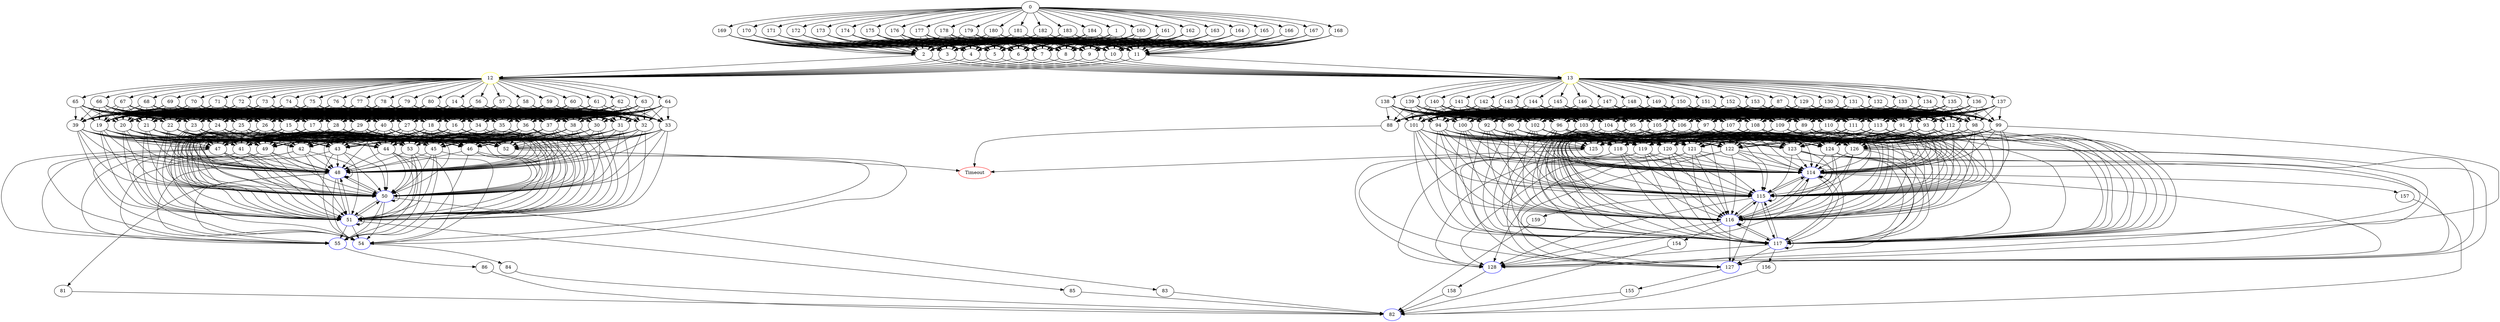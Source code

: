 digraph G {
	0 -> 1;
	0 -> 160;
	0 -> 161;
	0 -> 162;
	0 -> 163;
	0 -> 164;
	0 -> 165;
	0 -> 166;
	0 -> 167;
	0 -> 168;
	0 -> 169;
	0 -> 170;
	0 -> 171;
	0 -> 172;
	0 -> 173;
	0 -> 174;
	0 -> 175;
	0 -> 176;
	0 -> 177;
	0 -> 178;
	0 -> 179;
	0 -> 180;
	0 -> 181;
	0 -> 182;
	0 -> 183;
	0 -> 184;
	1 -> 2;
	1 -> 3;
	1 -> 4;
	1 -> 5;
	1 -> 6;
	1 -> 7;
	1 -> 8;
	1 -> 9;
	1 -> 10;
	1 -> 11;
	2 -> "12";
12 [color=yellow];
	2 -> "13";
13 [color=yellow];
	3 -> "12";
12 [color=yellow];
	3 -> "13";
13 [color=yellow];
	4 -> "12";
12 [color=yellow];
	4 -> "13";
13 [color=yellow];
	5 -> "12";
12 [color=yellow];
	5 -> "13";
13 [color=yellow];
	6 -> "12";
12 [color=yellow];
	6 -> "13";
13 [color=yellow];
	7 -> "12";
12 [color=yellow];
	7 -> "13";
13 [color=yellow];
	8 -> "12";
12 [color=yellow];
	8 -> "13";
13 [color=yellow];
	9 -> "12";
12 [color=yellow];
	9 -> "13";
13 [color=yellow];
	10 -> "12";
12 [color=yellow];
	10 -> "13";
13 [color=yellow];
	11 -> "12";
12 [color=yellow];
	11 -> "13";
13 [color=yellow];
	12 -> 14;
	12 -> 56;
	12 -> 57;
	12 -> 58;
	12 -> 59;
	12 -> 60;
	12 -> 61;
	12 -> 62;
	12 -> 63;
	12 -> 64;
	12 -> 65;
	12 -> 66;
	12 -> 67;
	12 -> 68;
	12 -> 69;
	12 -> 70;
	12 -> 71;
	12 -> 72;
	12 -> 73;
	12 -> 74;
	12 -> 75;
	12 -> 76;
	12 -> 77;
	12 -> 78;
	12 -> 79;
	12 -> 80;
	13 -> 87;
	13 -> 129;
	13 -> 130;
	13 -> 131;
	13 -> 132;
	13 -> 133;
	13 -> 134;
	13 -> 135;
	13 -> 136;
	13 -> 137;
	13 -> 138;
	13 -> 139;
	13 -> 140;
	13 -> 141;
	13 -> 142;
	13 -> 143;
	13 -> 144;
	13 -> 145;
	13 -> 146;
	13 -> 147;
	13 -> 148;
	13 -> 149;
	13 -> 150;
	13 -> 151;
	13 -> 152;
	13 -> 153;
	14 -> 15;
	14 -> 16;
	14 -> 17;
	14 -> 18;
	14 -> 19;
	14 -> 20;
	14 -> 21;
	14 -> 22;
	14 -> 23;
	14 -> 24;
	14 -> 25;
	14 -> 26;
	14 -> 27;
	14 -> 28;
	14 -> 29;
	14 -> 30;
	14 -> 31;
	14 -> 32;
	14 -> 33;
	14 -> 34;
	14 -> 35;
	14 -> 36;
	14 -> 37;
	14 -> 38;
	14 -> 39;
	14 -> 40;
	15 -> 41;
	15 -> 42;
	15 -> 43;
	15 -> 44;
	15 -> 45;
	15 -> 46;
	15 -> 47;
	15 -> "48";
48 [color=blue];
	15 -> 49;
	15 -> "50";
50 [color=blue];
	15 -> "51";
51 [color=blue];
	15 -> 52;
	15 -> 53;
	16 -> 41;
	16 -> 42;
	16 -> 43;
	16 -> 44;
	16 -> 45;
	16 -> 46;
	16 -> 47;
	16 -> "48";
48 [color=blue];
	16 -> 49;
	16 -> "50";
50 [color=blue];
	16 -> "51";
51 [color=blue];
	16 -> 52;
	16 -> 53;
	17 -> 41;
	17 -> 42;
	17 -> 43;
	17 -> 44;
	17 -> 45;
	17 -> 46;
	17 -> 47;
	17 -> "48";
48 [color=blue];
	17 -> 49;
	17 -> "50";
50 [color=blue];
	17 -> "51";
51 [color=blue];
	17 -> 52;
	17 -> 53;
	18 -> 41;
	18 -> 42;
	18 -> 43;
	18 -> 44;
	18 -> 45;
	18 -> 46;
	18 -> 47;
	18 -> "48";
48 [color=blue];
	18 -> 49;
	18 -> "50";
50 [color=blue];
	18 -> "51";
51 [color=blue];
	18 -> 52;
	18 -> 53;
	19 -> 41;
	19 -> 42;
	19 -> 43;
	19 -> 44;
	19 -> 45;
	19 -> 46;
	19 -> 47;
	19 -> "48";
48 [color=blue];
	19 -> 49;
	19 -> "50";
50 [color=blue];
	19 -> "51";
51 [color=blue];
	19 -> 52;
	19 -> 53;
	20 -> 41;
	20 -> 42;
	20 -> 43;
	20 -> 44;
	20 -> 45;
	20 -> 46;
	20 -> 47;
	20 -> "48";
48 [color=blue];
	20 -> 49;
	20 -> "50";
50 [color=blue];
	20 -> "51";
51 [color=blue];
	20 -> 52;
	20 -> 53;
	21 -> 41;
	21 -> 42;
	21 -> 43;
	21 -> 44;
	21 -> 45;
	21 -> 46;
	21 -> 47;
	21 -> "48";
48 [color=blue];
	21 -> 49;
	21 -> "50";
50 [color=blue];
	21 -> "51";
51 [color=blue];
	21 -> 52;
	21 -> 53;
	22 -> 41;
	22 -> 42;
	22 -> 43;
	22 -> 44;
	22 -> 45;
	22 -> 46;
	22 -> 47;
	22 -> "48";
48 [color=blue];
	22 -> 49;
	22 -> "50";
50 [color=blue];
	22 -> "51";
51 [color=blue];
	22 -> 52;
	22 -> 53;
	23 -> 41;
	23 -> 42;
	23 -> 43;
	23 -> 44;
	23 -> 45;
	23 -> 46;
	23 -> 47;
	23 -> "48";
48 [color=blue];
	23 -> 49;
	23 -> "50";
50 [color=blue];
	23 -> "51";
51 [color=blue];
	23 -> 52;
	23 -> 53;
	24 -> 41;
	24 -> 42;
	24 -> 43;
	24 -> 44;
	24 -> 45;
	24 -> 46;
	24 -> 47;
	24 -> "48";
48 [color=blue];
	24 -> 49;
	24 -> "50";
50 [color=blue];
	24 -> "51";
51 [color=blue];
	24 -> 52;
	24 -> 53;
	25 -> 41;
	25 -> 42;
	25 -> 43;
	25 -> 44;
	25 -> 45;
	25 -> 46;
	25 -> 47;
	25 -> "48";
48 [color=blue];
	25 -> 49;
	25 -> "50";
50 [color=blue];
	25 -> "51";
51 [color=blue];
	25 -> 52;
	25 -> 53;
	26 -> 41;
	26 -> 42;
	26 -> 43;
	26 -> 44;
	26 -> 45;
	26 -> 46;
	26 -> 47;
	26 -> "48";
48 [color=blue];
	26 -> 49;
	26 -> "50";
50 [color=blue];
	26 -> "51";
51 [color=blue];
	26 -> 52;
	26 -> 53;
	27 -> 41;
	27 -> 42;
	27 -> 43;
	27 -> 44;
	27 -> 45;
	27 -> 46;
	27 -> 47;
	27 -> "48";
48 [color=blue];
	27 -> 49;
	27 -> "50";
50 [color=blue];
	27 -> "51";
51 [color=blue];
	27 -> 52;
	27 -> 53;
	28 -> 41;
	28 -> 42;
	28 -> 43;
	28 -> 44;
	28 -> 45;
	28 -> 46;
	28 -> 47;
	28 -> "48";
48 [color=blue];
	28 -> 49;
	28 -> "50";
50 [color=blue];
	28 -> "51";
51 [color=blue];
	28 -> 52;
	28 -> 53;
	29 -> 41;
	29 -> 42;
	29 -> 43;
	29 -> 44;
	29 -> 45;
	29 -> 46;
	29 -> 47;
	29 -> "48";
48 [color=blue];
	29 -> 49;
	29 -> "50";
50 [color=blue];
	29 -> "51";
51 [color=blue];
	29 -> 52;
	29 -> 53;
	30 -> 41;
	30 -> 42;
	30 -> 43;
	30 -> 44;
	30 -> 45;
	30 -> 46;
	30 -> 47;
	30 -> "48";
48 [color=blue];
	30 -> 49;
	30 -> "50";
50 [color=blue];
	30 -> "51";
51 [color=blue];
	30 -> 52;
	30 -> 53;
	31 -> 41;
	31 -> 42;
	31 -> 43;
	31 -> 44;
	31 -> 45;
	31 -> 46;
	31 -> 47;
	31 -> "48";
48 [color=blue];
	31 -> 49;
	31 -> "50";
50 [color=blue];
	31 -> "51";
51 [color=blue];
	31 -> 52;
	31 -> 53;
	32 -> 41;
	32 -> 42;
	32 -> 43;
	32 -> 44;
	32 -> 45;
	32 -> 46;
	32 -> 47;
	32 -> "48";
48 [color=blue];
	32 -> 49;
	32 -> "50";
50 [color=blue];
	32 -> "51";
51 [color=blue];
	32 -> 52;
	32 -> 53;
	33 -> 41;
	33 -> 42;
	33 -> 43;
	33 -> 44;
	33 -> 45;
	33 -> 46;
	33 -> 47;
	33 -> "48";
48 [color=blue];
	33 -> 49;
	33 -> "50";
50 [color=blue];
	33 -> "51";
51 [color=blue];
	33 -> 52;
	33 -> 53;
	34 -> 41;
	34 -> 42;
	34 -> 43;
	34 -> 44;
	34 -> 45;
	34 -> 46;
	34 -> 47;
	34 -> "48";
48 [color=blue];
	34 -> 49;
	34 -> "50";
50 [color=blue];
	34 -> "51";
51 [color=blue];
	34 -> 52;
	34 -> 53;
	35 -> 41;
	35 -> 42;
	35 -> 43;
	35 -> 44;
	35 -> 45;
	35 -> 46;
	35 -> 47;
	35 -> "48";
48 [color=blue];
	35 -> 49;
	35 -> "50";
50 [color=blue];
	35 -> "51";
51 [color=blue];
	35 -> 52;
	35 -> 53;
	36 -> 41;
	36 -> 42;
	36 -> 43;
	36 -> 44;
	36 -> 45;
	36 -> 46;
	36 -> 47;
	36 -> "48";
48 [color=blue];
	36 -> 49;
	36 -> "50";
50 [color=blue];
	36 -> "51";
51 [color=blue];
	36 -> 52;
	36 -> 53;
	37 -> 41;
	37 -> 42;
	37 -> 43;
	37 -> 44;
	37 -> 45;
	37 -> 46;
	37 -> 47;
	37 -> "48";
48 [color=blue];
	37 -> 49;
	37 -> "50";
50 [color=blue];
	37 -> "51";
51 [color=blue];
	37 -> 52;
	37 -> 53;
	38 -> 41;
	38 -> 42;
	38 -> 43;
	38 -> 44;
	38 -> 45;
	38 -> 46;
	38 -> 47;
	38 -> "48";
48 [color=blue];
	38 -> 49;
	38 -> "50";
50 [color=blue];
	38 -> "51";
51 [color=blue];
	38 -> 52;
	38 -> 53;
	39 -> 41;
	39 -> 42;
	39 -> 43;
	39 -> 44;
	39 -> 45;
	39 -> 46;
	39 -> 47;
	39 -> "48";
48 [color=blue];
	39 -> 49;
	39 -> "50";
50 [color=blue];
	39 -> "51";
51 [color=blue];
	39 -> 52;
	39 -> 53;
	40 -> 41;
	40 -> 42;
	40 -> 43;
	40 -> 44;
	40 -> 45;
	40 -> 46;
	40 -> 47;
	40 -> "48";
48 [color=blue];
	40 -> 49;
	40 -> "50";
50 [color=blue];
	40 -> "51";
51 [color=blue];
	40 -> 52;
	40 -> 53;
	41 -> "48";
48 [color=blue];
	41 -> "50";
50 [color=blue];
	41 -> "51";
51 [color=blue];
	41 -> "54";
54 [color=blue];
	41 -> "55";
55 [color=blue];
	42 -> "48";
48 [color=blue];
	42 -> "50";
50 [color=blue];
	42 -> "51";
51 [color=blue];
	42 -> "54";
54 [color=blue];
	42 -> "55";
55 [color=blue];
	43 -> "48";
48 [color=blue];
	43 -> "50";
50 [color=blue];
	43 -> "51";
51 [color=blue];
	43 -> "54";
54 [color=blue];
	43 -> "55";
55 [color=blue];
	44 -> "48";
48 [color=blue];
	44 -> "50";
50 [color=blue];
	44 -> "51";
51 [color=blue];
	44 -> "54";
54 [color=blue];
	44 -> "55";
55 [color=blue];
	45 -> "48";
48 [color=blue];
	45 -> "50";
50 [color=blue];
	45 -> "51";
51 [color=blue];
	45 -> "54";
54 [color=blue];
	45 -> "55";
55 [color=blue];
	46 -> "48";
48 [color=blue];
	46 -> "50";
50 [color=blue];
	46 -> "51";
51 [color=blue];
	46 -> "54";
54 [color=blue];
	46 -> "55";
55 [color=blue];
	47 -> "48";
48 [color=blue];
	47 -> "50";
50 [color=blue];
	47 -> "51";
51 [color=blue];
	47 -> "54";
54 [color=blue];
	47 -> "55";
55 [color=blue];
	48 -> "48";
48 [color=blue];
	48 -> "50";
50 [color=blue];
	48 -> "51";
51 [color=blue];
	48 -> "54";
54 [color=blue];
	48 -> "55";
55 [color=blue];
	48 -> 81;
	49 -> "48";
48 [color=blue];
	49 -> "50";
50 [color=blue];
	49 -> "51";
51 [color=blue];
	49 -> "54";
54 [color=blue];
	49 -> "55";
55 [color=blue];
	50 -> "48";
48 [color=blue];
	50 -> "50";
50 [color=blue];
	50 -> "51";
51 [color=blue];
	50 -> "54";
54 [color=blue];
	50 -> "55";
55 [color=blue];
	50 -> 83;
	51 -> "48";
48 [color=blue];
	51 -> "50";
50 [color=blue];
	51 -> "51";
51 [color=blue];
	51 -> "54";
54 [color=blue];
	51 -> "55";
55 [color=blue];
	51 -> 85;
	52 -> "Timeout";
Timeout [color=red];
	53 -> "48";
48 [color=blue];
	53 -> "50";
50 [color=blue];
	53 -> "51";
51 [color=blue];
	53 -> "54";
54 [color=blue];
	53 -> "55";
55 [color=blue];
	54 -> 84;
	55 -> 86;
	56 -> 15;
	56 -> 16;
	56 -> 17;
	56 -> 18;
	56 -> 19;
	56 -> 20;
	56 -> 21;
	56 -> 22;
	56 -> 23;
	56 -> 24;
	56 -> 25;
	56 -> 26;
	56 -> 27;
	56 -> 28;
	56 -> 29;
	56 -> 30;
	56 -> 31;
	56 -> 32;
	56 -> 33;
	56 -> 34;
	56 -> 35;
	56 -> 36;
	56 -> 37;
	56 -> 38;
	56 -> 39;
	56 -> 40;
	57 -> 15;
	57 -> 16;
	57 -> 17;
	57 -> 18;
	57 -> 19;
	57 -> 20;
	57 -> 21;
	57 -> 22;
	57 -> 23;
	57 -> 24;
	57 -> 25;
	57 -> 26;
	57 -> 27;
	57 -> 28;
	57 -> 29;
	57 -> 30;
	57 -> 31;
	57 -> 32;
	57 -> 33;
	57 -> 34;
	57 -> 35;
	57 -> 36;
	57 -> 37;
	57 -> 38;
	57 -> 39;
	57 -> 40;
	58 -> 15;
	58 -> 16;
	58 -> 17;
	58 -> 18;
	58 -> 19;
	58 -> 20;
	58 -> 21;
	58 -> 22;
	58 -> 23;
	58 -> 24;
	58 -> 25;
	58 -> 26;
	58 -> 27;
	58 -> 28;
	58 -> 29;
	58 -> 30;
	58 -> 31;
	58 -> 32;
	58 -> 33;
	58 -> 34;
	58 -> 35;
	58 -> 36;
	58 -> 37;
	58 -> 38;
	58 -> 39;
	58 -> 40;
	59 -> 15;
	59 -> 16;
	59 -> 17;
	59 -> 18;
	59 -> 19;
	59 -> 20;
	59 -> 21;
	59 -> 22;
	59 -> 23;
	59 -> 24;
	59 -> 25;
	59 -> 26;
	59 -> 27;
	59 -> 28;
	59 -> 29;
	59 -> 30;
	59 -> 31;
	59 -> 32;
	59 -> 33;
	59 -> 34;
	59 -> 35;
	59 -> 36;
	59 -> 37;
	59 -> 38;
	59 -> 39;
	59 -> 40;
	60 -> 15;
	60 -> 16;
	60 -> 17;
	60 -> 18;
	60 -> 19;
	60 -> 20;
	60 -> 21;
	60 -> 22;
	60 -> 23;
	60 -> 24;
	60 -> 25;
	60 -> 26;
	60 -> 27;
	60 -> 28;
	60 -> 29;
	60 -> 30;
	60 -> 31;
	60 -> 32;
	60 -> 33;
	60 -> 34;
	60 -> 35;
	60 -> 36;
	60 -> 37;
	60 -> 38;
	60 -> 39;
	60 -> 40;
	61 -> 15;
	61 -> 16;
	61 -> 17;
	61 -> 18;
	61 -> 19;
	61 -> 20;
	61 -> 21;
	61 -> 22;
	61 -> 23;
	61 -> 24;
	61 -> 25;
	61 -> 26;
	61 -> 27;
	61 -> 28;
	61 -> 29;
	61 -> 30;
	61 -> 31;
	61 -> 32;
	61 -> 33;
	61 -> 34;
	61 -> 35;
	61 -> 36;
	61 -> 37;
	61 -> 38;
	61 -> 39;
	61 -> 40;
	62 -> 15;
	62 -> 16;
	62 -> 17;
	62 -> 18;
	62 -> 19;
	62 -> 20;
	62 -> 21;
	62 -> 22;
	62 -> 23;
	62 -> 24;
	62 -> 25;
	62 -> 26;
	62 -> 27;
	62 -> 28;
	62 -> 29;
	62 -> 30;
	62 -> 31;
	62 -> 32;
	62 -> 33;
	62 -> 34;
	62 -> 35;
	62 -> 36;
	62 -> 37;
	62 -> 38;
	62 -> 39;
	62 -> 40;
	63 -> 15;
	63 -> 16;
	63 -> 17;
	63 -> 18;
	63 -> 19;
	63 -> 20;
	63 -> 21;
	63 -> 22;
	63 -> 23;
	63 -> 24;
	63 -> 25;
	63 -> 26;
	63 -> 27;
	63 -> 28;
	63 -> 29;
	63 -> 30;
	63 -> 31;
	63 -> 32;
	63 -> 33;
	63 -> 34;
	63 -> 35;
	63 -> 36;
	63 -> 37;
	63 -> 38;
	63 -> 39;
	63 -> 40;
	64 -> 15;
	64 -> 16;
	64 -> 17;
	64 -> 18;
	64 -> 19;
	64 -> 20;
	64 -> 21;
	64 -> 22;
	64 -> 23;
	64 -> 24;
	64 -> 25;
	64 -> 26;
	64 -> 27;
	64 -> 28;
	64 -> 29;
	64 -> 30;
	64 -> 31;
	64 -> 32;
	64 -> 33;
	64 -> 34;
	64 -> 35;
	64 -> 36;
	64 -> 37;
	64 -> 38;
	64 -> 39;
	64 -> 40;
	65 -> 15;
	65 -> 16;
	65 -> 17;
	65 -> 18;
	65 -> 19;
	65 -> 20;
	65 -> 21;
	65 -> 22;
	65 -> 23;
	65 -> 24;
	65 -> 25;
	65 -> 26;
	65 -> 27;
	65 -> 28;
	65 -> 29;
	65 -> 30;
	65 -> 31;
	65 -> 32;
	65 -> 33;
	65 -> 34;
	65 -> 35;
	65 -> 36;
	65 -> 37;
	65 -> 38;
	65 -> 39;
	65 -> 40;
	66 -> 15;
	66 -> 16;
	66 -> 17;
	66 -> 18;
	66 -> 19;
	66 -> 20;
	66 -> 21;
	66 -> 22;
	66 -> 23;
	66 -> 24;
	66 -> 25;
	66 -> 26;
	66 -> 27;
	66 -> 28;
	66 -> 29;
	66 -> 30;
	66 -> 31;
	66 -> 32;
	66 -> 33;
	66 -> 34;
	66 -> 35;
	66 -> 36;
	66 -> 37;
	66 -> 38;
	66 -> 39;
	66 -> 40;
	67 -> 15;
	67 -> 16;
	67 -> 17;
	67 -> 18;
	67 -> 19;
	67 -> 20;
	67 -> 21;
	67 -> 22;
	67 -> 23;
	67 -> 24;
	67 -> 25;
	67 -> 26;
	67 -> 27;
	67 -> 28;
	67 -> 29;
	67 -> 30;
	67 -> 31;
	67 -> 32;
	67 -> 33;
	67 -> 34;
	67 -> 35;
	67 -> 36;
	67 -> 37;
	67 -> 38;
	67 -> 39;
	67 -> 40;
	68 -> 15;
	68 -> 16;
	68 -> 17;
	68 -> 18;
	68 -> 19;
	68 -> 20;
	68 -> 21;
	68 -> 22;
	68 -> 23;
	68 -> 24;
	68 -> 25;
	68 -> 26;
	68 -> 27;
	68 -> 28;
	68 -> 29;
	68 -> 30;
	68 -> 31;
	68 -> 32;
	68 -> 33;
	68 -> 34;
	68 -> 35;
	68 -> 36;
	68 -> 37;
	68 -> 38;
	68 -> 39;
	68 -> 40;
	69 -> 15;
	69 -> 16;
	69 -> 17;
	69 -> 18;
	69 -> 19;
	69 -> 20;
	69 -> 21;
	69 -> 22;
	69 -> 23;
	69 -> 24;
	69 -> 25;
	69 -> 26;
	69 -> 27;
	69 -> 28;
	69 -> 29;
	69 -> 30;
	69 -> 31;
	69 -> 32;
	69 -> 33;
	69 -> 34;
	69 -> 35;
	69 -> 36;
	69 -> 37;
	69 -> 38;
	69 -> 39;
	69 -> 40;
	70 -> 15;
	70 -> 16;
	70 -> 17;
	70 -> 18;
	70 -> 19;
	70 -> 20;
	70 -> 21;
	70 -> 22;
	70 -> 23;
	70 -> 24;
	70 -> 25;
	70 -> 26;
	70 -> 27;
	70 -> 28;
	70 -> 29;
	70 -> 30;
	70 -> 31;
	70 -> 32;
	70 -> 33;
	70 -> 34;
	70 -> 35;
	70 -> 36;
	70 -> 37;
	70 -> 38;
	70 -> 39;
	70 -> 40;
	71 -> 15;
	71 -> 16;
	71 -> 17;
	71 -> 18;
	71 -> 19;
	71 -> 20;
	71 -> 21;
	71 -> 22;
	71 -> 23;
	71 -> 24;
	71 -> 25;
	71 -> 26;
	71 -> 27;
	71 -> 28;
	71 -> 29;
	71 -> 30;
	71 -> 31;
	71 -> 32;
	71 -> 33;
	71 -> 34;
	71 -> 35;
	71 -> 36;
	71 -> 37;
	71 -> 38;
	71 -> 39;
	71 -> 40;
	72 -> 15;
	72 -> 16;
	72 -> 17;
	72 -> 18;
	72 -> 19;
	72 -> 20;
	72 -> 21;
	72 -> 22;
	72 -> 23;
	72 -> 24;
	72 -> 25;
	72 -> 26;
	72 -> 27;
	72 -> 28;
	72 -> 29;
	72 -> 30;
	72 -> 31;
	72 -> 32;
	72 -> 33;
	72 -> 34;
	72 -> 35;
	72 -> 36;
	72 -> 37;
	72 -> 38;
	72 -> 39;
	72 -> 40;
	73 -> 15;
	73 -> 16;
	73 -> 17;
	73 -> 18;
	73 -> 19;
	73 -> 20;
	73 -> 21;
	73 -> 22;
	73 -> 23;
	73 -> 24;
	73 -> 25;
	73 -> 26;
	73 -> 27;
	73 -> 28;
	73 -> 29;
	73 -> 30;
	73 -> 31;
	73 -> 32;
	73 -> 33;
	73 -> 34;
	73 -> 35;
	73 -> 36;
	73 -> 37;
	73 -> 38;
	73 -> 39;
	73 -> 40;
	74 -> 15;
	74 -> 16;
	74 -> 17;
	74 -> 18;
	74 -> 19;
	74 -> 20;
	74 -> 21;
	74 -> 22;
	74 -> 23;
	74 -> 24;
	74 -> 25;
	74 -> 26;
	74 -> 27;
	74 -> 28;
	74 -> 29;
	74 -> 30;
	74 -> 31;
	74 -> 32;
	74 -> 33;
	74 -> 34;
	74 -> 35;
	74 -> 36;
	74 -> 37;
	74 -> 38;
	74 -> 39;
	74 -> 40;
	75 -> 15;
	75 -> 16;
	75 -> 17;
	75 -> 18;
	75 -> 19;
	75 -> 20;
	75 -> 21;
	75 -> 22;
	75 -> 23;
	75 -> 24;
	75 -> 25;
	75 -> 26;
	75 -> 27;
	75 -> 28;
	75 -> 29;
	75 -> 30;
	75 -> 31;
	75 -> 32;
	75 -> 33;
	75 -> 34;
	75 -> 35;
	75 -> 36;
	75 -> 37;
	75 -> 38;
	75 -> 39;
	75 -> 40;
	76 -> 15;
	76 -> 16;
	76 -> 17;
	76 -> 18;
	76 -> 19;
	76 -> 20;
	76 -> 21;
	76 -> 22;
	76 -> 23;
	76 -> 24;
	76 -> 25;
	76 -> 26;
	76 -> 27;
	76 -> 28;
	76 -> 29;
	76 -> 30;
	76 -> 31;
	76 -> 32;
	76 -> 33;
	76 -> 34;
	76 -> 35;
	76 -> 36;
	76 -> 37;
	76 -> 38;
	76 -> 39;
	76 -> 40;
	77 -> 15;
	77 -> 16;
	77 -> 17;
	77 -> 18;
	77 -> 19;
	77 -> 20;
	77 -> 21;
	77 -> 22;
	77 -> 23;
	77 -> 24;
	77 -> 25;
	77 -> 26;
	77 -> 27;
	77 -> 28;
	77 -> 29;
	77 -> 30;
	77 -> 31;
	77 -> 32;
	77 -> 33;
	77 -> 34;
	77 -> 35;
	77 -> 36;
	77 -> 37;
	77 -> 38;
	77 -> 39;
	77 -> 40;
	78 -> 15;
	78 -> 16;
	78 -> 17;
	78 -> 18;
	78 -> 19;
	78 -> 20;
	78 -> 21;
	78 -> 22;
	78 -> 23;
	78 -> 24;
	78 -> 25;
	78 -> 26;
	78 -> 27;
	78 -> 28;
	78 -> 29;
	78 -> 30;
	78 -> 31;
	78 -> 32;
	78 -> 33;
	78 -> 34;
	78 -> 35;
	78 -> 36;
	78 -> 37;
	78 -> 38;
	78 -> 39;
	78 -> 40;
	79 -> 15;
	79 -> 16;
	79 -> 17;
	79 -> 18;
	79 -> 19;
	79 -> 20;
	79 -> 21;
	79 -> 22;
	79 -> 23;
	79 -> 24;
	79 -> 25;
	79 -> 26;
	79 -> 27;
	79 -> 28;
	79 -> 29;
	79 -> 30;
	79 -> 31;
	79 -> 32;
	79 -> 33;
	79 -> 34;
	79 -> 35;
	79 -> 36;
	79 -> 37;
	79 -> 38;
	79 -> 39;
	79 -> 40;
	80 -> 15;
	80 -> 16;
	80 -> 17;
	80 -> 18;
	80 -> 19;
	80 -> 20;
	80 -> 21;
	80 -> 22;
	80 -> 23;
	80 -> 24;
	80 -> 25;
	80 -> 26;
	80 -> 27;
	80 -> 28;
	80 -> 29;
	80 -> 30;
	80 -> 31;
	80 -> 32;
	80 -> 33;
	80 -> 34;
	80 -> 35;
	80 -> 36;
	80 -> 37;
	80 -> 38;
	80 -> 39;
	80 -> 40;
	81 -> "82";
82 [color=blue];
	83 -> "82";
82 [color=blue];
	84 -> "82";
82 [color=blue];
	85 -> "82";
82 [color=blue];
	86 -> "82";
82 [color=blue];
	87 -> 88;
	87 -> 89;
	87 -> 90;
	87 -> 91;
	87 -> 92;
	87 -> 93;
	87 -> 94;
	87 -> 95;
	87 -> 96;
	87 -> 97;
	87 -> 98;
	87 -> 99;
	87 -> 100;
	87 -> 101;
	87 -> 102;
	87 -> 103;
	87 -> 104;
	87 -> 105;
	87 -> 106;
	87 -> 107;
	87 -> 108;
	87 -> 109;
	87 -> 110;
	87 -> 111;
	87 -> 112;
	87 -> 113;
	88 -> "Timeout";
Timeout [color=red];
	89 -> "114";
114 [color=blue];
	89 -> "115";
115 [color=blue];
	89 -> "116";
116 [color=blue];
	89 -> "117";
117 [color=blue];
	89 -> 118;
	89 -> 119;
	89 -> 120;
	89 -> 121;
	89 -> 122;
	89 -> 123;
	89 -> 124;
	89 -> 125;
	89 -> 126;
	90 -> "114";
114 [color=blue];
	90 -> "115";
115 [color=blue];
	90 -> "116";
116 [color=blue];
	90 -> "117";
117 [color=blue];
	90 -> 118;
	90 -> 119;
	90 -> 120;
	90 -> 121;
	90 -> 122;
	90 -> 123;
	90 -> 124;
	90 -> 125;
	90 -> 126;
	91 -> "114";
114 [color=blue];
	91 -> "115";
115 [color=blue];
	91 -> "116";
116 [color=blue];
	91 -> "117";
117 [color=blue];
	91 -> 118;
	91 -> 119;
	91 -> 120;
	91 -> 121;
	91 -> 122;
	91 -> 123;
	91 -> 124;
	91 -> 125;
	91 -> 126;
	92 -> "114";
114 [color=blue];
	92 -> "115";
115 [color=blue];
	92 -> "116";
116 [color=blue];
	92 -> "117";
117 [color=blue];
	92 -> 118;
	92 -> 119;
	92 -> 120;
	92 -> 121;
	92 -> 122;
	92 -> 123;
	92 -> 124;
	92 -> 125;
	92 -> 126;
	93 -> "114";
114 [color=blue];
	93 -> "115";
115 [color=blue];
	93 -> "116";
116 [color=blue];
	93 -> "117";
117 [color=blue];
	93 -> 118;
	93 -> 119;
	93 -> 120;
	93 -> 121;
	93 -> 122;
	93 -> 123;
	93 -> 124;
	93 -> 125;
	93 -> 126;
	94 -> "114";
114 [color=blue];
	94 -> "115";
115 [color=blue];
	94 -> "116";
116 [color=blue];
	94 -> "117";
117 [color=blue];
	94 -> 118;
	94 -> 119;
	94 -> 120;
	94 -> 121;
	94 -> 122;
	94 -> 123;
	94 -> 124;
	94 -> 125;
	94 -> 126;
	95 -> "114";
114 [color=blue];
	95 -> "115";
115 [color=blue];
	95 -> "116";
116 [color=blue];
	95 -> "117";
117 [color=blue];
	95 -> 118;
	95 -> 119;
	95 -> 120;
	95 -> 121;
	95 -> 122;
	95 -> 123;
	95 -> 124;
	95 -> 125;
	95 -> 126;
	96 -> "114";
114 [color=blue];
	96 -> "115";
115 [color=blue];
	96 -> "116";
116 [color=blue];
	96 -> "117";
117 [color=blue];
	96 -> 118;
	96 -> 119;
	96 -> 120;
	96 -> 121;
	96 -> 122;
	96 -> 123;
	96 -> 124;
	96 -> 125;
	96 -> 126;
	97 -> "114";
114 [color=blue];
	97 -> "115";
115 [color=blue];
	97 -> "116";
116 [color=blue];
	97 -> "117";
117 [color=blue];
	97 -> 118;
	97 -> 119;
	97 -> 120;
	97 -> 121;
	97 -> 122;
	97 -> 123;
	97 -> 124;
	97 -> 125;
	97 -> 126;
	98 -> "114";
114 [color=blue];
	98 -> "115";
115 [color=blue];
	98 -> "116";
116 [color=blue];
	98 -> "117";
117 [color=blue];
	98 -> 118;
	98 -> 119;
	98 -> 120;
	98 -> 121;
	98 -> 122;
	98 -> 123;
	98 -> 124;
	98 -> 125;
	98 -> 126;
	99 -> "114";
114 [color=blue];
	99 -> "115";
115 [color=blue];
	99 -> "116";
116 [color=blue];
	99 -> "117";
117 [color=blue];
	99 -> 118;
	99 -> 119;
	99 -> 120;
	99 -> 121;
	99 -> 122;
	99 -> 123;
	99 -> 124;
	99 -> 125;
	99 -> 126;
	100 -> "114";
114 [color=blue];
	100 -> "115";
115 [color=blue];
	100 -> "116";
116 [color=blue];
	100 -> "117";
117 [color=blue];
	100 -> 118;
	100 -> 119;
	100 -> 120;
	100 -> 121;
	100 -> 122;
	100 -> 123;
	100 -> 124;
	100 -> 125;
	100 -> 126;
	101 -> "114";
114 [color=blue];
	101 -> "115";
115 [color=blue];
	101 -> "116";
116 [color=blue];
	101 -> "117";
117 [color=blue];
	101 -> 118;
	101 -> 119;
	101 -> 120;
	101 -> 121;
	101 -> 122;
	101 -> 123;
	101 -> 124;
	101 -> 125;
	101 -> 126;
	102 -> "114";
114 [color=blue];
	102 -> "115";
115 [color=blue];
	102 -> "116";
116 [color=blue];
	102 -> "117";
117 [color=blue];
	102 -> 118;
	102 -> 119;
	102 -> 120;
	102 -> 121;
	102 -> 122;
	102 -> 123;
	102 -> 124;
	102 -> 125;
	102 -> 126;
	103 -> "114";
114 [color=blue];
	103 -> "115";
115 [color=blue];
	103 -> "116";
116 [color=blue];
	103 -> "117";
117 [color=blue];
	103 -> 118;
	103 -> 119;
	103 -> 120;
	103 -> 121;
	103 -> 122;
	103 -> 123;
	103 -> 124;
	103 -> 125;
	103 -> 126;
	104 -> "114";
114 [color=blue];
	104 -> "115";
115 [color=blue];
	104 -> "116";
116 [color=blue];
	104 -> "117";
117 [color=blue];
	104 -> 118;
	104 -> 119;
	104 -> 120;
	104 -> 121;
	104 -> 122;
	104 -> 123;
	104 -> 124;
	104 -> 125;
	104 -> 126;
	105 -> "114";
114 [color=blue];
	105 -> "115";
115 [color=blue];
	105 -> "116";
116 [color=blue];
	105 -> "117";
117 [color=blue];
	105 -> 118;
	105 -> 119;
	105 -> 120;
	105 -> 121;
	105 -> 122;
	105 -> 123;
	105 -> 124;
	105 -> 125;
	105 -> 126;
	106 -> "114";
114 [color=blue];
	106 -> "115";
115 [color=blue];
	106 -> "116";
116 [color=blue];
	106 -> "117";
117 [color=blue];
	106 -> 118;
	106 -> 119;
	106 -> 120;
	106 -> 121;
	106 -> 122;
	106 -> 123;
	106 -> 124;
	106 -> 125;
	106 -> 126;
	107 -> "114";
114 [color=blue];
	107 -> "115";
115 [color=blue];
	107 -> "116";
116 [color=blue];
	107 -> "117";
117 [color=blue];
	107 -> 118;
	107 -> 119;
	107 -> 120;
	107 -> 121;
	107 -> 122;
	107 -> 123;
	107 -> 124;
	107 -> 125;
	107 -> 126;
	108 -> "114";
114 [color=blue];
	108 -> "115";
115 [color=blue];
	108 -> "116";
116 [color=blue];
	108 -> "117";
117 [color=blue];
	108 -> 118;
	108 -> 119;
	108 -> 120;
	108 -> 121;
	108 -> 122;
	108 -> 123;
	108 -> 124;
	108 -> 125;
	108 -> 126;
	109 -> "114";
114 [color=blue];
	109 -> "115";
115 [color=blue];
	109 -> "116";
116 [color=blue];
	109 -> "117";
117 [color=blue];
	109 -> 118;
	109 -> 119;
	109 -> 120;
	109 -> 121;
	109 -> 122;
	109 -> 123;
	109 -> 124;
	109 -> 125;
	109 -> 126;
	110 -> "114";
114 [color=blue];
	110 -> "115";
115 [color=blue];
	110 -> "116";
116 [color=blue];
	110 -> "117";
117 [color=blue];
	110 -> 118;
	110 -> 119;
	110 -> 120;
	110 -> 121;
	110 -> 122;
	110 -> 123;
	110 -> 124;
	110 -> 125;
	110 -> 126;
	111 -> "114";
114 [color=blue];
	111 -> "115";
115 [color=blue];
	111 -> "116";
116 [color=blue];
	111 -> "117";
117 [color=blue];
	111 -> 118;
	111 -> 119;
	111 -> 120;
	111 -> 121;
	111 -> 122;
	111 -> 123;
	111 -> 124;
	111 -> 125;
	111 -> 126;
	112 -> "114";
114 [color=blue];
	112 -> "115";
115 [color=blue];
	112 -> "116";
116 [color=blue];
	112 -> "117";
117 [color=blue];
	112 -> 118;
	112 -> 119;
	112 -> 120;
	112 -> 121;
	112 -> 122;
	112 -> 123;
	112 -> 124;
	112 -> 125;
	112 -> 126;
	113 -> "114";
114 [color=blue];
	113 -> "115";
115 [color=blue];
	113 -> "116";
116 [color=blue];
	113 -> "117";
117 [color=blue];
	113 -> 118;
	113 -> 119;
	113 -> 120;
	113 -> 121;
	113 -> 122;
	113 -> 123;
	113 -> 124;
	113 -> 125;
	113 -> 126;
	114 -> "114";
114 [color=blue];
	114 -> "115";
115 [color=blue];
	114 -> "116";
116 [color=blue];
	114 -> "117";
117 [color=blue];
	114 -> "127";
127 [color=blue];
	114 -> "128";
128 [color=blue];
	114 -> 157;
	115 -> "114";
114 [color=blue];
	115 -> "115";
115 [color=blue];
	115 -> "116";
116 [color=blue];
	115 -> "117";
117 [color=blue];
	115 -> "127";
127 [color=blue];
	115 -> "128";
128 [color=blue];
	115 -> 159;
	116 -> "114";
114 [color=blue];
	116 -> "115";
115 [color=blue];
	116 -> "116";
116 [color=blue];
	116 -> "117";
117 [color=blue];
	116 -> "127";
127 [color=blue];
	116 -> "128";
128 [color=blue];
	116 -> 154;
	117 -> "114";
114 [color=blue];
	117 -> "115";
115 [color=blue];
	117 -> "116";
116 [color=blue];
	117 -> "117";
117 [color=blue];
	117 -> "127";
127 [color=blue];
	117 -> "128";
128 [color=blue];
	117 -> 156;
	118 -> "114";
114 [color=blue];
	118 -> "115";
115 [color=blue];
	118 -> "116";
116 [color=blue];
	118 -> "117";
117 [color=blue];
	118 -> "127";
127 [color=blue];
	118 -> "128";
128 [color=blue];
	119 -> "114";
114 [color=blue];
	119 -> "115";
115 [color=blue];
	119 -> "116";
116 [color=blue];
	119 -> "117";
117 [color=blue];
	119 -> "127";
127 [color=blue];
	119 -> "128";
128 [color=blue];
	120 -> "114";
114 [color=blue];
	120 -> "115";
115 [color=blue];
	120 -> "116";
116 [color=blue];
	120 -> "117";
117 [color=blue];
	120 -> "127";
127 [color=blue];
	120 -> "128";
128 [color=blue];
	121 -> "114";
114 [color=blue];
	121 -> "115";
115 [color=blue];
	121 -> "116";
116 [color=blue];
	121 -> "117";
117 [color=blue];
	121 -> "127";
127 [color=blue];
	121 -> "128";
128 [color=blue];
	122 -> "114";
114 [color=blue];
	122 -> "115";
115 [color=blue];
	122 -> "116";
116 [color=blue];
	122 -> "117";
117 [color=blue];
	122 -> "127";
127 [color=blue];
	122 -> "128";
128 [color=blue];
	123 -> "114";
114 [color=blue];
	123 -> "115";
115 [color=blue];
	123 -> "116";
116 [color=blue];
	123 -> "117";
117 [color=blue];
	123 -> "127";
127 [color=blue];
	123 -> "128";
128 [color=blue];
	124 -> "114";
114 [color=blue];
	124 -> "115";
115 [color=blue];
	124 -> "116";
116 [color=blue];
	124 -> "117";
117 [color=blue];
	124 -> "127";
127 [color=blue];
	124 -> "128";
128 [color=blue];
	125 -> "Timeout";
Timeout [color=red];
	126 -> "114";
114 [color=blue];
	126 -> "115";
115 [color=blue];
	126 -> "116";
116 [color=blue];
	126 -> "117";
117 [color=blue];
	126 -> "127";
127 [color=blue];
	126 -> "128";
128 [color=blue];
	127 -> 155;
	128 -> 158;
	129 -> 88;
	129 -> 89;
	129 -> 90;
	129 -> 91;
	129 -> 92;
	129 -> 93;
	129 -> 94;
	129 -> 95;
	129 -> 96;
	129 -> 97;
	129 -> 98;
	129 -> 99;
	129 -> 100;
	129 -> 101;
	129 -> 102;
	129 -> 103;
	129 -> 104;
	129 -> 105;
	129 -> 106;
	129 -> 107;
	129 -> 108;
	129 -> 109;
	129 -> 110;
	129 -> 111;
	129 -> 112;
	129 -> 113;
	130 -> 88;
	130 -> 89;
	130 -> 90;
	130 -> 91;
	130 -> 92;
	130 -> 93;
	130 -> 94;
	130 -> 95;
	130 -> 96;
	130 -> 97;
	130 -> 98;
	130 -> 99;
	130 -> 100;
	130 -> 101;
	130 -> 102;
	130 -> 103;
	130 -> 104;
	130 -> 105;
	130 -> 106;
	130 -> 107;
	130 -> 108;
	130 -> 109;
	130 -> 110;
	130 -> 111;
	130 -> 112;
	130 -> 113;
	131 -> 88;
	131 -> 89;
	131 -> 90;
	131 -> 91;
	131 -> 92;
	131 -> 93;
	131 -> 94;
	131 -> 95;
	131 -> 96;
	131 -> 97;
	131 -> 98;
	131 -> 99;
	131 -> 100;
	131 -> 101;
	131 -> 102;
	131 -> 103;
	131 -> 104;
	131 -> 105;
	131 -> 106;
	131 -> 107;
	131 -> 108;
	131 -> 109;
	131 -> 110;
	131 -> 111;
	131 -> 112;
	131 -> 113;
	132 -> 88;
	132 -> 89;
	132 -> 90;
	132 -> 91;
	132 -> 92;
	132 -> 93;
	132 -> 94;
	132 -> 95;
	132 -> 96;
	132 -> 97;
	132 -> 98;
	132 -> 99;
	132 -> 100;
	132 -> 101;
	132 -> 102;
	132 -> 103;
	132 -> 104;
	132 -> 105;
	132 -> 106;
	132 -> 107;
	132 -> 108;
	132 -> 109;
	132 -> 110;
	132 -> 111;
	132 -> 112;
	132 -> 113;
	133 -> 88;
	133 -> 89;
	133 -> 90;
	133 -> 91;
	133 -> 92;
	133 -> 93;
	133 -> 94;
	133 -> 95;
	133 -> 96;
	133 -> 97;
	133 -> 98;
	133 -> 99;
	133 -> 100;
	133 -> 101;
	133 -> 102;
	133 -> 103;
	133 -> 104;
	133 -> 105;
	133 -> 106;
	133 -> 107;
	133 -> 108;
	133 -> 109;
	133 -> 110;
	133 -> 111;
	133 -> 112;
	133 -> 113;
	134 -> 88;
	134 -> 89;
	134 -> 90;
	134 -> 91;
	134 -> 92;
	134 -> 93;
	134 -> 94;
	134 -> 95;
	134 -> 96;
	134 -> 97;
	134 -> 98;
	134 -> 99;
	134 -> 100;
	134 -> 101;
	134 -> 102;
	134 -> 103;
	134 -> 104;
	134 -> 105;
	134 -> 106;
	134 -> 107;
	134 -> 108;
	134 -> 109;
	134 -> 110;
	134 -> 111;
	134 -> 112;
	134 -> 113;
	135 -> 88;
	135 -> 89;
	135 -> 90;
	135 -> 91;
	135 -> 92;
	135 -> 93;
	135 -> 94;
	135 -> 95;
	135 -> 96;
	135 -> 97;
	135 -> 98;
	135 -> 99;
	135 -> 100;
	135 -> 101;
	135 -> 102;
	135 -> 103;
	135 -> 104;
	135 -> 105;
	135 -> 106;
	135 -> 107;
	135 -> 108;
	135 -> 109;
	135 -> 110;
	135 -> 111;
	135 -> 112;
	135 -> 113;
	136 -> 88;
	136 -> 89;
	136 -> 90;
	136 -> 91;
	136 -> 92;
	136 -> 93;
	136 -> 94;
	136 -> 95;
	136 -> 96;
	136 -> 97;
	136 -> 98;
	136 -> 99;
	136 -> 100;
	136 -> 101;
	136 -> 102;
	136 -> 103;
	136 -> 104;
	136 -> 105;
	136 -> 106;
	136 -> 107;
	136 -> 108;
	136 -> 109;
	136 -> 110;
	136 -> 111;
	136 -> 112;
	136 -> 113;
	137 -> 88;
	137 -> 89;
	137 -> 90;
	137 -> 91;
	137 -> 92;
	137 -> 93;
	137 -> 94;
	137 -> 95;
	137 -> 96;
	137 -> 97;
	137 -> 98;
	137 -> 99;
	137 -> 100;
	137 -> 101;
	137 -> 102;
	137 -> 103;
	137 -> 104;
	137 -> 105;
	137 -> 106;
	137 -> 107;
	137 -> 108;
	137 -> 109;
	137 -> 110;
	137 -> 111;
	137 -> 112;
	137 -> 113;
	138 -> 88;
	138 -> 89;
	138 -> 90;
	138 -> 91;
	138 -> 92;
	138 -> 93;
	138 -> 94;
	138 -> 95;
	138 -> 96;
	138 -> 97;
	138 -> 98;
	138 -> 99;
	138 -> 100;
	138 -> 101;
	138 -> 102;
	138 -> 103;
	138 -> 104;
	138 -> 105;
	138 -> 106;
	138 -> 107;
	138 -> 108;
	138 -> 109;
	138 -> 110;
	138 -> 111;
	138 -> 112;
	138 -> 113;
	139 -> 88;
	139 -> 89;
	139 -> 90;
	139 -> 91;
	139 -> 92;
	139 -> 93;
	139 -> 94;
	139 -> 95;
	139 -> 96;
	139 -> 97;
	139 -> 98;
	139 -> 99;
	139 -> 100;
	139 -> 101;
	139 -> 102;
	139 -> 103;
	139 -> 104;
	139 -> 105;
	139 -> 106;
	139 -> 107;
	139 -> 108;
	139 -> 109;
	139 -> 110;
	139 -> 111;
	139 -> 112;
	139 -> 113;
	140 -> 88;
	140 -> 89;
	140 -> 90;
	140 -> 91;
	140 -> 92;
	140 -> 93;
	140 -> 94;
	140 -> 95;
	140 -> 96;
	140 -> 97;
	140 -> 98;
	140 -> 99;
	140 -> 100;
	140 -> 101;
	140 -> 102;
	140 -> 103;
	140 -> 104;
	140 -> 105;
	140 -> 106;
	140 -> 107;
	140 -> 108;
	140 -> 109;
	140 -> 110;
	140 -> 111;
	140 -> 112;
	140 -> 113;
	141 -> 88;
	141 -> 89;
	141 -> 90;
	141 -> 91;
	141 -> 92;
	141 -> 93;
	141 -> 94;
	141 -> 95;
	141 -> 96;
	141 -> 97;
	141 -> 98;
	141 -> 99;
	141 -> 100;
	141 -> 101;
	141 -> 102;
	141 -> 103;
	141 -> 104;
	141 -> 105;
	141 -> 106;
	141 -> 107;
	141 -> 108;
	141 -> 109;
	141 -> 110;
	141 -> 111;
	141 -> 112;
	141 -> 113;
	142 -> 88;
	142 -> 89;
	142 -> 90;
	142 -> 91;
	142 -> 92;
	142 -> 93;
	142 -> 94;
	142 -> 95;
	142 -> 96;
	142 -> 97;
	142 -> 98;
	142 -> 99;
	142 -> 100;
	142 -> 101;
	142 -> 102;
	142 -> 103;
	142 -> 104;
	142 -> 105;
	142 -> 106;
	142 -> 107;
	142 -> 108;
	142 -> 109;
	142 -> 110;
	142 -> 111;
	142 -> 112;
	142 -> 113;
	143 -> 88;
	143 -> 89;
	143 -> 90;
	143 -> 91;
	143 -> 92;
	143 -> 93;
	143 -> 94;
	143 -> 95;
	143 -> 96;
	143 -> 97;
	143 -> 98;
	143 -> 99;
	143 -> 100;
	143 -> 101;
	143 -> 102;
	143 -> 103;
	143 -> 104;
	143 -> 105;
	143 -> 106;
	143 -> 107;
	143 -> 108;
	143 -> 109;
	143 -> 110;
	143 -> 111;
	143 -> 112;
	143 -> 113;
	144 -> 88;
	144 -> 89;
	144 -> 90;
	144 -> 91;
	144 -> 92;
	144 -> 93;
	144 -> 94;
	144 -> 95;
	144 -> 96;
	144 -> 97;
	144 -> 98;
	144 -> 99;
	144 -> 100;
	144 -> 101;
	144 -> 102;
	144 -> 103;
	144 -> 104;
	144 -> 105;
	144 -> 106;
	144 -> 107;
	144 -> 108;
	144 -> 109;
	144 -> 110;
	144 -> 111;
	144 -> 112;
	144 -> 113;
	145 -> 88;
	145 -> 89;
	145 -> 90;
	145 -> 91;
	145 -> 92;
	145 -> 93;
	145 -> 94;
	145 -> 95;
	145 -> 96;
	145 -> 97;
	145 -> 98;
	145 -> 99;
	145 -> 100;
	145 -> 101;
	145 -> 102;
	145 -> 103;
	145 -> 104;
	145 -> 105;
	145 -> 106;
	145 -> 107;
	145 -> 108;
	145 -> 109;
	145 -> 110;
	145 -> 111;
	145 -> 112;
	145 -> 113;
	146 -> 88;
	146 -> 89;
	146 -> 90;
	146 -> 91;
	146 -> 92;
	146 -> 93;
	146 -> 94;
	146 -> 95;
	146 -> 96;
	146 -> 97;
	146 -> 98;
	146 -> 99;
	146 -> 100;
	146 -> 101;
	146 -> 102;
	146 -> 103;
	146 -> 104;
	146 -> 105;
	146 -> 106;
	146 -> 107;
	146 -> 108;
	146 -> 109;
	146 -> 110;
	146 -> 111;
	146 -> 112;
	146 -> 113;
	147 -> 88;
	147 -> 89;
	147 -> 90;
	147 -> 91;
	147 -> 92;
	147 -> 93;
	147 -> 94;
	147 -> 95;
	147 -> 96;
	147 -> 97;
	147 -> 98;
	147 -> 99;
	147 -> 100;
	147 -> 101;
	147 -> 102;
	147 -> 103;
	147 -> 104;
	147 -> 105;
	147 -> 106;
	147 -> 107;
	147 -> 108;
	147 -> 109;
	147 -> 110;
	147 -> 111;
	147 -> 112;
	147 -> 113;
	148 -> 88;
	148 -> 89;
	148 -> 90;
	148 -> 91;
	148 -> 92;
	148 -> 93;
	148 -> 94;
	148 -> 95;
	148 -> 96;
	148 -> 97;
	148 -> 98;
	148 -> 99;
	148 -> 100;
	148 -> 101;
	148 -> 102;
	148 -> 103;
	148 -> 104;
	148 -> 105;
	148 -> 106;
	148 -> 107;
	148 -> 108;
	148 -> 109;
	148 -> 110;
	148 -> 111;
	148 -> 112;
	148 -> 113;
	149 -> 88;
	149 -> 89;
	149 -> 90;
	149 -> 91;
	149 -> 92;
	149 -> 93;
	149 -> 94;
	149 -> 95;
	149 -> 96;
	149 -> 97;
	149 -> 98;
	149 -> 99;
	149 -> 100;
	149 -> 101;
	149 -> 102;
	149 -> 103;
	149 -> 104;
	149 -> 105;
	149 -> 106;
	149 -> 107;
	149 -> 108;
	149 -> 109;
	149 -> 110;
	149 -> 111;
	149 -> 112;
	149 -> 113;
	150 -> 88;
	150 -> 89;
	150 -> 90;
	150 -> 91;
	150 -> 92;
	150 -> 93;
	150 -> 94;
	150 -> 95;
	150 -> 96;
	150 -> 97;
	150 -> 98;
	150 -> 99;
	150 -> 100;
	150 -> 101;
	150 -> 102;
	150 -> 103;
	150 -> 104;
	150 -> 105;
	150 -> 106;
	150 -> 107;
	150 -> 108;
	150 -> 109;
	150 -> 110;
	150 -> 111;
	150 -> 112;
	150 -> 113;
	151 -> 88;
	151 -> 89;
	151 -> 90;
	151 -> 91;
	151 -> 92;
	151 -> 93;
	151 -> 94;
	151 -> 95;
	151 -> 96;
	151 -> 97;
	151 -> 98;
	151 -> 99;
	151 -> 100;
	151 -> 101;
	151 -> 102;
	151 -> 103;
	151 -> 104;
	151 -> 105;
	151 -> 106;
	151 -> 107;
	151 -> 108;
	151 -> 109;
	151 -> 110;
	151 -> 111;
	151 -> 112;
	151 -> 113;
	152 -> 88;
	152 -> 89;
	152 -> 90;
	152 -> 91;
	152 -> 92;
	152 -> 93;
	152 -> 94;
	152 -> 95;
	152 -> 96;
	152 -> 97;
	152 -> 98;
	152 -> 99;
	152 -> 100;
	152 -> 101;
	152 -> 102;
	152 -> 103;
	152 -> 104;
	152 -> 105;
	152 -> 106;
	152 -> 107;
	152 -> 108;
	152 -> 109;
	152 -> 110;
	152 -> 111;
	152 -> 112;
	152 -> 113;
	153 -> 88;
	153 -> 89;
	153 -> 90;
	153 -> 91;
	153 -> 92;
	153 -> 93;
	153 -> 94;
	153 -> 95;
	153 -> 96;
	153 -> 97;
	153 -> 98;
	153 -> 99;
	153 -> 100;
	153 -> 101;
	153 -> 102;
	153 -> 103;
	153 -> 104;
	153 -> 105;
	153 -> 106;
	153 -> 107;
	153 -> 108;
	153 -> 109;
	153 -> 110;
	153 -> 111;
	153 -> 112;
	153 -> 113;
	154 -> "82";
82 [color=blue];
	155 -> "82";
82 [color=blue];
	156 -> "82";
82 [color=blue];
	157 -> "82";
82 [color=blue];
	158 -> "82";
82 [color=blue];
	159 -> "82";
82 [color=blue];
	160 -> 2;
	160 -> 3;
	160 -> 4;
	160 -> 5;
	160 -> 6;
	160 -> 7;
	160 -> 8;
	160 -> 9;
	160 -> 10;
	160 -> 11;
	161 -> 2;
	161 -> 3;
	161 -> 4;
	161 -> 5;
	161 -> 6;
	161 -> 7;
	161 -> 8;
	161 -> 9;
	161 -> 10;
	161 -> 11;
	162 -> 2;
	162 -> 3;
	162 -> 4;
	162 -> 5;
	162 -> 6;
	162 -> 7;
	162 -> 8;
	162 -> 9;
	162 -> 10;
	162 -> 11;
	163 -> 2;
	163 -> 3;
	163 -> 4;
	163 -> 5;
	163 -> 6;
	163 -> 7;
	163 -> 8;
	163 -> 9;
	163 -> 10;
	163 -> 11;
	164 -> 2;
	164 -> 3;
	164 -> 4;
	164 -> 5;
	164 -> 6;
	164 -> 7;
	164 -> 8;
	164 -> 9;
	164 -> 10;
	164 -> 11;
	165 -> 2;
	165 -> 3;
	165 -> 4;
	165 -> 5;
	165 -> 6;
	165 -> 7;
	165 -> 8;
	165 -> 9;
	165 -> 10;
	165 -> 11;
	166 -> 2;
	166 -> 3;
	166 -> 4;
	166 -> 5;
	166 -> 6;
	166 -> 7;
	166 -> 8;
	166 -> 9;
	166 -> 10;
	166 -> 11;
	167 -> 2;
	167 -> 3;
	167 -> 4;
	167 -> 5;
	167 -> 6;
	167 -> 7;
	167 -> 8;
	167 -> 9;
	167 -> 10;
	167 -> 11;
	168 -> 2;
	168 -> 3;
	168 -> 4;
	168 -> 5;
	168 -> 6;
	168 -> 7;
	168 -> 8;
	168 -> 9;
	168 -> 10;
	168 -> 11;
	169 -> 2;
	169 -> 3;
	169 -> 4;
	169 -> 5;
	169 -> 6;
	169 -> 7;
	169 -> 8;
	169 -> 9;
	169 -> 10;
	169 -> 11;
	170 -> 2;
	170 -> 3;
	170 -> 4;
	170 -> 5;
	170 -> 6;
	170 -> 7;
	170 -> 8;
	170 -> 9;
	170 -> 10;
	170 -> 11;
	171 -> 2;
	171 -> 3;
	171 -> 4;
	171 -> 5;
	171 -> 6;
	171 -> 7;
	171 -> 8;
	171 -> 9;
	171 -> 10;
	171 -> 11;
	172 -> 2;
	172 -> 3;
	172 -> 4;
	172 -> 5;
	172 -> 6;
	172 -> 7;
	172 -> 8;
	172 -> 9;
	172 -> 10;
	172 -> 11;
	173 -> 2;
	173 -> 3;
	173 -> 4;
	173 -> 5;
	173 -> 6;
	173 -> 7;
	173 -> 8;
	173 -> 9;
	173 -> 10;
	173 -> 11;
	174 -> 2;
	174 -> 3;
	174 -> 4;
	174 -> 5;
	174 -> 6;
	174 -> 7;
	174 -> 8;
	174 -> 9;
	174 -> 10;
	174 -> 11;
	175 -> 2;
	175 -> 3;
	175 -> 4;
	175 -> 5;
	175 -> 6;
	175 -> 7;
	175 -> 8;
	175 -> 9;
	175 -> 10;
	175 -> 11;
	176 -> 2;
	176 -> 3;
	176 -> 4;
	176 -> 5;
	176 -> 6;
	176 -> 7;
	176 -> 8;
	176 -> 9;
	176 -> 10;
	176 -> 11;
	177 -> 2;
	177 -> 3;
	177 -> 4;
	177 -> 5;
	177 -> 6;
	177 -> 7;
	177 -> 8;
	177 -> 9;
	177 -> 10;
	177 -> 11;
	178 -> 2;
	178 -> 3;
	178 -> 4;
	178 -> 5;
	178 -> 6;
	178 -> 7;
	178 -> 8;
	178 -> 9;
	178 -> 10;
	178 -> 11;
	179 -> 2;
	179 -> 3;
	179 -> 4;
	179 -> 5;
	179 -> 6;
	179 -> 7;
	179 -> 8;
	179 -> 9;
	179 -> 10;
	179 -> 11;
	180 -> 2;
	180 -> 3;
	180 -> 4;
	180 -> 5;
	180 -> 6;
	180 -> 7;
	180 -> 8;
	180 -> 9;
	180 -> 10;
	180 -> 11;
	181 -> 2;
	181 -> 3;
	181 -> 4;
	181 -> 5;
	181 -> 6;
	181 -> 7;
	181 -> 8;
	181 -> 9;
	181 -> 10;
	181 -> 11;
	182 -> 2;
	182 -> 3;
	182 -> 4;
	182 -> 5;
	182 -> 6;
	182 -> 7;
	182 -> 8;
	182 -> 9;
	182 -> 10;
	182 -> 11;
	183 -> 2;
	183 -> 3;
	183 -> 4;
	183 -> 5;
	183 -> 6;
	183 -> 7;
	183 -> 8;
	183 -> 9;
	183 -> 10;
	183 -> 11;
	184 -> 2;
	184 -> 3;
	184 -> 4;
	184 -> 5;
	184 -> 6;
	184 -> 7;
	184 -> 8;
	184 -> 9;
	184 -> 10;
	184 -> 11;
}